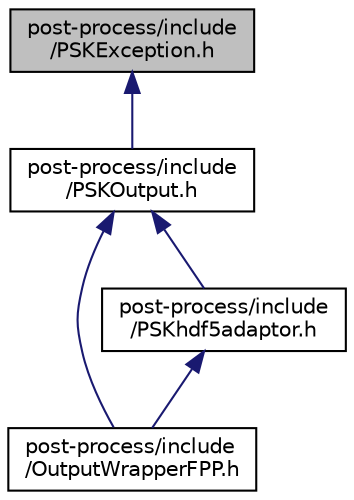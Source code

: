 digraph "post-process/include/PSKException.h"
{
 // INTERACTIVE_SVG=YES
 // LATEX_PDF_SIZE
  edge [fontname="Helvetica",fontsize="10",labelfontname="Helvetica",labelfontsize="10"];
  node [fontname="Helvetica",fontsize="10",shape=record];
  Node1 [label="post-process/include\l/PSKException.h",height=0.2,width=0.4,color="black", fillcolor="grey75", style="filled", fontcolor="black",tooltip=" "];
  Node1 -> Node2 [dir="back",color="midnightblue",fontsize="10",style="solid",fontname="Helvetica"];
  Node2 [label="post-process/include\l/PSKOutput.h",height=0.2,width=0.4,color="black", fillcolor="white", style="filled",URL="$df/dfd/post-process_2include_2_p_s_k_output_8h.html",tooltip=" "];
  Node2 -> Node3 [dir="back",color="midnightblue",fontsize="10",style="solid",fontname="Helvetica"];
  Node3 [label="post-process/include\l/OutputWrapperFPP.h",height=0.2,width=0.4,color="black", fillcolor="white", style="filled",URL="$df/d3d/post-process_2include_2_output_wrapper_f_p_p_8h.html",tooltip=" "];
  Node2 -> Node4 [dir="back",color="midnightblue",fontsize="10",style="solid",fontname="Helvetica"];
  Node4 [label="post-process/include\l/PSKhdf5adaptor.h",height=0.2,width=0.4,color="black", fillcolor="white", style="filled",URL="$d8/dd3/post-process_2include_2_p_s_khdf5adaptor_8h.html",tooltip=" "];
  Node4 -> Node3 [dir="back",color="midnightblue",fontsize="10",style="solid",fontname="Helvetica"];
}
